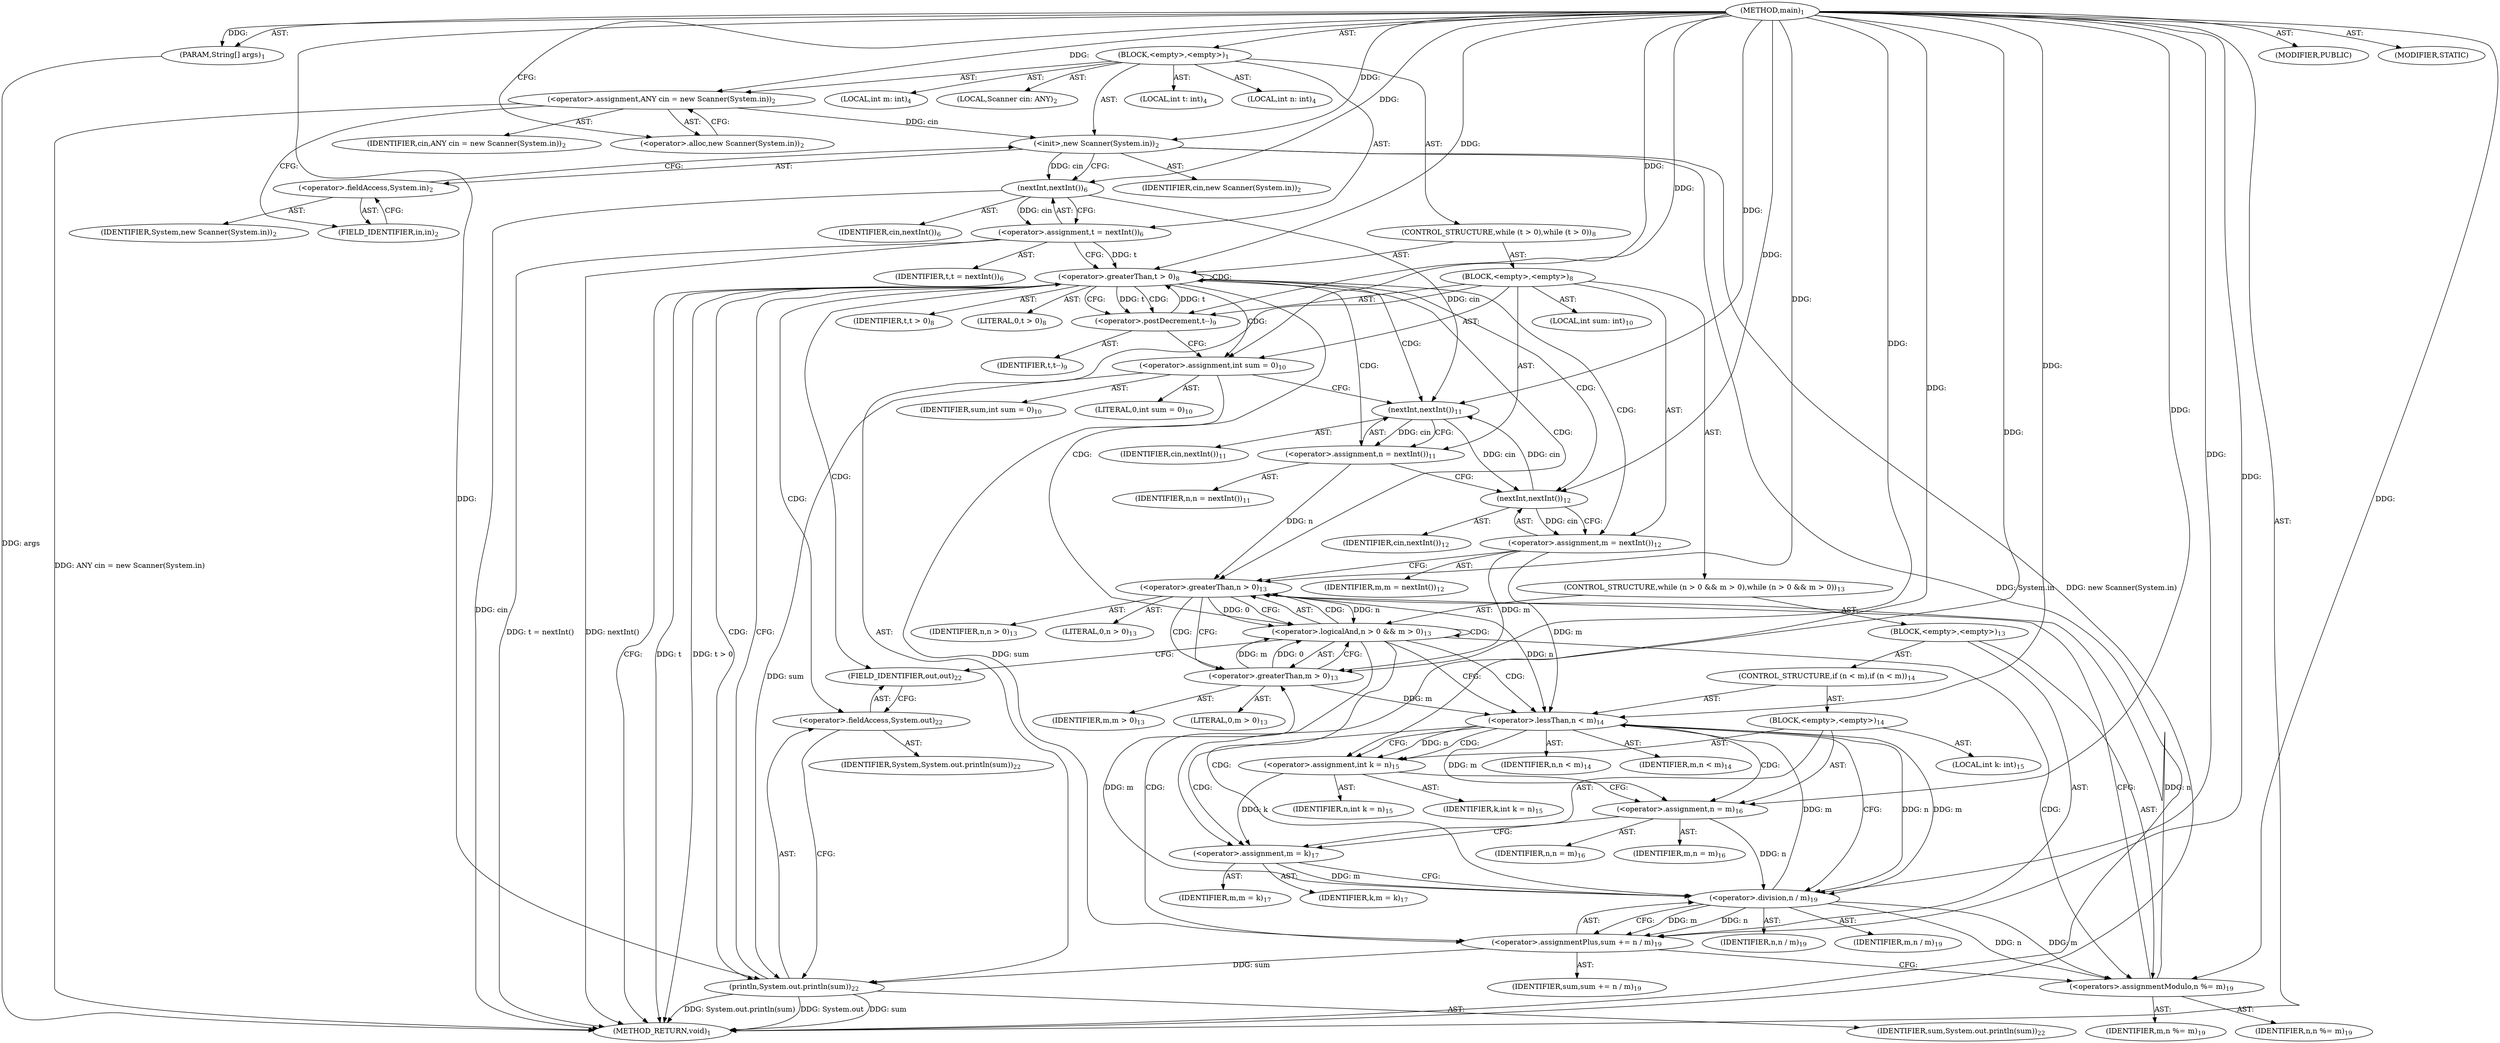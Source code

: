digraph "main" {  
"19" [label = <(METHOD,main)<SUB>1</SUB>> ]
"20" [label = <(PARAM,String[] args)<SUB>1</SUB>> ]
"21" [label = <(BLOCK,&lt;empty&gt;,&lt;empty&gt;)<SUB>1</SUB>> ]
"4" [label = <(LOCAL,Scanner cin: ANY)<SUB>2</SUB>> ]
"22" [label = <(&lt;operator&gt;.assignment,ANY cin = new Scanner(System.in))<SUB>2</SUB>> ]
"23" [label = <(IDENTIFIER,cin,ANY cin = new Scanner(System.in))<SUB>2</SUB>> ]
"24" [label = <(&lt;operator&gt;.alloc,new Scanner(System.in))<SUB>2</SUB>> ]
"25" [label = <(&lt;init&gt;,new Scanner(System.in))<SUB>2</SUB>> ]
"3" [label = <(IDENTIFIER,cin,new Scanner(System.in))<SUB>2</SUB>> ]
"26" [label = <(&lt;operator&gt;.fieldAccess,System.in)<SUB>2</SUB>> ]
"27" [label = <(IDENTIFIER,System,new Scanner(System.in))<SUB>2</SUB>> ]
"28" [label = <(FIELD_IDENTIFIER,in,in)<SUB>2</SUB>> ]
"29" [label = <(LOCAL,int t: int)<SUB>4</SUB>> ]
"30" [label = <(LOCAL,int n: int)<SUB>4</SUB>> ]
"31" [label = <(LOCAL,int m: int)<SUB>4</SUB>> ]
"32" [label = <(&lt;operator&gt;.assignment,t = nextInt())<SUB>6</SUB>> ]
"33" [label = <(IDENTIFIER,t,t = nextInt())<SUB>6</SUB>> ]
"34" [label = <(nextInt,nextInt())<SUB>6</SUB>> ]
"35" [label = <(IDENTIFIER,cin,nextInt())<SUB>6</SUB>> ]
"36" [label = <(CONTROL_STRUCTURE,while (t &gt; 0),while (t &gt; 0))<SUB>8</SUB>> ]
"37" [label = <(&lt;operator&gt;.greaterThan,t &gt; 0)<SUB>8</SUB>> ]
"38" [label = <(IDENTIFIER,t,t &gt; 0)<SUB>8</SUB>> ]
"39" [label = <(LITERAL,0,t &gt; 0)<SUB>8</SUB>> ]
"40" [label = <(BLOCK,&lt;empty&gt;,&lt;empty&gt;)<SUB>8</SUB>> ]
"41" [label = <(&lt;operator&gt;.postDecrement,t--)<SUB>9</SUB>> ]
"42" [label = <(IDENTIFIER,t,t--)<SUB>9</SUB>> ]
"43" [label = <(LOCAL,int sum: int)<SUB>10</SUB>> ]
"44" [label = <(&lt;operator&gt;.assignment,int sum = 0)<SUB>10</SUB>> ]
"45" [label = <(IDENTIFIER,sum,int sum = 0)<SUB>10</SUB>> ]
"46" [label = <(LITERAL,0,int sum = 0)<SUB>10</SUB>> ]
"47" [label = <(&lt;operator&gt;.assignment,n = nextInt())<SUB>11</SUB>> ]
"48" [label = <(IDENTIFIER,n,n = nextInt())<SUB>11</SUB>> ]
"49" [label = <(nextInt,nextInt())<SUB>11</SUB>> ]
"50" [label = <(IDENTIFIER,cin,nextInt())<SUB>11</SUB>> ]
"51" [label = <(&lt;operator&gt;.assignment,m = nextInt())<SUB>12</SUB>> ]
"52" [label = <(IDENTIFIER,m,m = nextInt())<SUB>12</SUB>> ]
"53" [label = <(nextInt,nextInt())<SUB>12</SUB>> ]
"54" [label = <(IDENTIFIER,cin,nextInt())<SUB>12</SUB>> ]
"55" [label = <(CONTROL_STRUCTURE,while (n &gt; 0 &amp;&amp; m &gt; 0),while (n &gt; 0 &amp;&amp; m &gt; 0))<SUB>13</SUB>> ]
"56" [label = <(&lt;operator&gt;.logicalAnd,n &gt; 0 &amp;&amp; m &gt; 0)<SUB>13</SUB>> ]
"57" [label = <(&lt;operator&gt;.greaterThan,n &gt; 0)<SUB>13</SUB>> ]
"58" [label = <(IDENTIFIER,n,n &gt; 0)<SUB>13</SUB>> ]
"59" [label = <(LITERAL,0,n &gt; 0)<SUB>13</SUB>> ]
"60" [label = <(&lt;operator&gt;.greaterThan,m &gt; 0)<SUB>13</SUB>> ]
"61" [label = <(IDENTIFIER,m,m &gt; 0)<SUB>13</SUB>> ]
"62" [label = <(LITERAL,0,m &gt; 0)<SUB>13</SUB>> ]
"63" [label = <(BLOCK,&lt;empty&gt;,&lt;empty&gt;)<SUB>13</SUB>> ]
"64" [label = <(CONTROL_STRUCTURE,if (n &lt; m),if (n &lt; m))<SUB>14</SUB>> ]
"65" [label = <(&lt;operator&gt;.lessThan,n &lt; m)<SUB>14</SUB>> ]
"66" [label = <(IDENTIFIER,n,n &lt; m)<SUB>14</SUB>> ]
"67" [label = <(IDENTIFIER,m,n &lt; m)<SUB>14</SUB>> ]
"68" [label = <(BLOCK,&lt;empty&gt;,&lt;empty&gt;)<SUB>14</SUB>> ]
"69" [label = <(LOCAL,int k: int)<SUB>15</SUB>> ]
"70" [label = <(&lt;operator&gt;.assignment,int k = n)<SUB>15</SUB>> ]
"71" [label = <(IDENTIFIER,k,int k = n)<SUB>15</SUB>> ]
"72" [label = <(IDENTIFIER,n,int k = n)<SUB>15</SUB>> ]
"73" [label = <(&lt;operator&gt;.assignment,n = m)<SUB>16</SUB>> ]
"74" [label = <(IDENTIFIER,n,n = m)<SUB>16</SUB>> ]
"75" [label = <(IDENTIFIER,m,n = m)<SUB>16</SUB>> ]
"76" [label = <(&lt;operator&gt;.assignment,m = k)<SUB>17</SUB>> ]
"77" [label = <(IDENTIFIER,m,m = k)<SUB>17</SUB>> ]
"78" [label = <(IDENTIFIER,k,m = k)<SUB>17</SUB>> ]
"79" [label = <(&lt;operator&gt;.assignmentPlus,sum += n / m)<SUB>19</SUB>> ]
"80" [label = <(IDENTIFIER,sum,sum += n / m)<SUB>19</SUB>> ]
"81" [label = <(&lt;operator&gt;.division,n / m)<SUB>19</SUB>> ]
"82" [label = <(IDENTIFIER,n,n / m)<SUB>19</SUB>> ]
"83" [label = <(IDENTIFIER,m,n / m)<SUB>19</SUB>> ]
"84" [label = <(&lt;operators&gt;.assignmentModulo,n %= m)<SUB>19</SUB>> ]
"85" [label = <(IDENTIFIER,n,n %= m)<SUB>19</SUB>> ]
"86" [label = <(IDENTIFIER,m,n %= m)<SUB>19</SUB>> ]
"87" [label = <(println,System.out.println(sum))<SUB>22</SUB>> ]
"88" [label = <(&lt;operator&gt;.fieldAccess,System.out)<SUB>22</SUB>> ]
"89" [label = <(IDENTIFIER,System,System.out.println(sum))<SUB>22</SUB>> ]
"90" [label = <(FIELD_IDENTIFIER,out,out)<SUB>22</SUB>> ]
"91" [label = <(IDENTIFIER,sum,System.out.println(sum))<SUB>22</SUB>> ]
"92" [label = <(MODIFIER,PUBLIC)> ]
"93" [label = <(MODIFIER,STATIC)> ]
"94" [label = <(METHOD_RETURN,void)<SUB>1</SUB>> ]
  "19" -> "20"  [ label = "AST: "] 
  "19" -> "21"  [ label = "AST: "] 
  "19" -> "92"  [ label = "AST: "] 
  "19" -> "93"  [ label = "AST: "] 
  "19" -> "94"  [ label = "AST: "] 
  "21" -> "4"  [ label = "AST: "] 
  "21" -> "22"  [ label = "AST: "] 
  "21" -> "25"  [ label = "AST: "] 
  "21" -> "29"  [ label = "AST: "] 
  "21" -> "30"  [ label = "AST: "] 
  "21" -> "31"  [ label = "AST: "] 
  "21" -> "32"  [ label = "AST: "] 
  "21" -> "36"  [ label = "AST: "] 
  "22" -> "23"  [ label = "AST: "] 
  "22" -> "24"  [ label = "AST: "] 
  "25" -> "3"  [ label = "AST: "] 
  "25" -> "26"  [ label = "AST: "] 
  "26" -> "27"  [ label = "AST: "] 
  "26" -> "28"  [ label = "AST: "] 
  "32" -> "33"  [ label = "AST: "] 
  "32" -> "34"  [ label = "AST: "] 
  "34" -> "35"  [ label = "AST: "] 
  "36" -> "37"  [ label = "AST: "] 
  "36" -> "40"  [ label = "AST: "] 
  "37" -> "38"  [ label = "AST: "] 
  "37" -> "39"  [ label = "AST: "] 
  "40" -> "41"  [ label = "AST: "] 
  "40" -> "43"  [ label = "AST: "] 
  "40" -> "44"  [ label = "AST: "] 
  "40" -> "47"  [ label = "AST: "] 
  "40" -> "51"  [ label = "AST: "] 
  "40" -> "55"  [ label = "AST: "] 
  "40" -> "87"  [ label = "AST: "] 
  "41" -> "42"  [ label = "AST: "] 
  "44" -> "45"  [ label = "AST: "] 
  "44" -> "46"  [ label = "AST: "] 
  "47" -> "48"  [ label = "AST: "] 
  "47" -> "49"  [ label = "AST: "] 
  "49" -> "50"  [ label = "AST: "] 
  "51" -> "52"  [ label = "AST: "] 
  "51" -> "53"  [ label = "AST: "] 
  "53" -> "54"  [ label = "AST: "] 
  "55" -> "56"  [ label = "AST: "] 
  "55" -> "63"  [ label = "AST: "] 
  "56" -> "57"  [ label = "AST: "] 
  "56" -> "60"  [ label = "AST: "] 
  "57" -> "58"  [ label = "AST: "] 
  "57" -> "59"  [ label = "AST: "] 
  "60" -> "61"  [ label = "AST: "] 
  "60" -> "62"  [ label = "AST: "] 
  "63" -> "64"  [ label = "AST: "] 
  "63" -> "79"  [ label = "AST: "] 
  "63" -> "84"  [ label = "AST: "] 
  "64" -> "65"  [ label = "AST: "] 
  "64" -> "68"  [ label = "AST: "] 
  "65" -> "66"  [ label = "AST: "] 
  "65" -> "67"  [ label = "AST: "] 
  "68" -> "69"  [ label = "AST: "] 
  "68" -> "70"  [ label = "AST: "] 
  "68" -> "73"  [ label = "AST: "] 
  "68" -> "76"  [ label = "AST: "] 
  "70" -> "71"  [ label = "AST: "] 
  "70" -> "72"  [ label = "AST: "] 
  "73" -> "74"  [ label = "AST: "] 
  "73" -> "75"  [ label = "AST: "] 
  "76" -> "77"  [ label = "AST: "] 
  "76" -> "78"  [ label = "AST: "] 
  "79" -> "80"  [ label = "AST: "] 
  "79" -> "81"  [ label = "AST: "] 
  "81" -> "82"  [ label = "AST: "] 
  "81" -> "83"  [ label = "AST: "] 
  "84" -> "85"  [ label = "AST: "] 
  "84" -> "86"  [ label = "AST: "] 
  "87" -> "88"  [ label = "AST: "] 
  "87" -> "91"  [ label = "AST: "] 
  "88" -> "89"  [ label = "AST: "] 
  "88" -> "90"  [ label = "AST: "] 
  "22" -> "28"  [ label = "CFG: "] 
  "25" -> "34"  [ label = "CFG: "] 
  "32" -> "37"  [ label = "CFG: "] 
  "24" -> "22"  [ label = "CFG: "] 
  "26" -> "25"  [ label = "CFG: "] 
  "34" -> "32"  [ label = "CFG: "] 
  "37" -> "94"  [ label = "CFG: "] 
  "37" -> "41"  [ label = "CFG: "] 
  "28" -> "26"  [ label = "CFG: "] 
  "41" -> "44"  [ label = "CFG: "] 
  "44" -> "49"  [ label = "CFG: "] 
  "47" -> "53"  [ label = "CFG: "] 
  "51" -> "57"  [ label = "CFG: "] 
  "87" -> "37"  [ label = "CFG: "] 
  "49" -> "47"  [ label = "CFG: "] 
  "53" -> "51"  [ label = "CFG: "] 
  "56" -> "65"  [ label = "CFG: "] 
  "56" -> "90"  [ label = "CFG: "] 
  "88" -> "87"  [ label = "CFG: "] 
  "57" -> "56"  [ label = "CFG: "] 
  "57" -> "60"  [ label = "CFG: "] 
  "60" -> "56"  [ label = "CFG: "] 
  "79" -> "84"  [ label = "CFG: "] 
  "84" -> "57"  [ label = "CFG: "] 
  "90" -> "88"  [ label = "CFG: "] 
  "65" -> "70"  [ label = "CFG: "] 
  "65" -> "81"  [ label = "CFG: "] 
  "81" -> "79"  [ label = "CFG: "] 
  "70" -> "73"  [ label = "CFG: "] 
  "73" -> "76"  [ label = "CFG: "] 
  "76" -> "81"  [ label = "CFG: "] 
  "19" -> "24"  [ label = "CFG: "] 
  "20" -> "94"  [ label = "DDG: args"] 
  "22" -> "94"  [ label = "DDG: ANY cin = new Scanner(System.in)"] 
  "25" -> "94"  [ label = "DDG: System.in"] 
  "25" -> "94"  [ label = "DDG: new Scanner(System.in)"] 
  "34" -> "94"  [ label = "DDG: cin"] 
  "32" -> "94"  [ label = "DDG: nextInt()"] 
  "32" -> "94"  [ label = "DDG: t = nextInt()"] 
  "37" -> "94"  [ label = "DDG: t"] 
  "37" -> "94"  [ label = "DDG: t &gt; 0"] 
  "87" -> "94"  [ label = "DDG: System.out"] 
  "87" -> "94"  [ label = "DDG: sum"] 
  "87" -> "94"  [ label = "DDG: System.out.println(sum)"] 
  "19" -> "20"  [ label = "DDG: "] 
  "19" -> "22"  [ label = "DDG: "] 
  "34" -> "32"  [ label = "DDG: cin"] 
  "22" -> "25"  [ label = "DDG: cin"] 
  "19" -> "25"  [ label = "DDG: "] 
  "25" -> "34"  [ label = "DDG: cin"] 
  "19" -> "34"  [ label = "DDG: "] 
  "32" -> "37"  [ label = "DDG: t"] 
  "41" -> "37"  [ label = "DDG: t"] 
  "19" -> "37"  [ label = "DDG: "] 
  "19" -> "44"  [ label = "DDG: "] 
  "49" -> "47"  [ label = "DDG: cin"] 
  "53" -> "51"  [ label = "DDG: cin"] 
  "37" -> "41"  [ label = "DDG: t"] 
  "19" -> "41"  [ label = "DDG: "] 
  "44" -> "87"  [ label = "DDG: sum"] 
  "79" -> "87"  [ label = "DDG: sum"] 
  "19" -> "87"  [ label = "DDG: "] 
  "34" -> "49"  [ label = "DDG: cin"] 
  "53" -> "49"  [ label = "DDG: cin"] 
  "19" -> "49"  [ label = "DDG: "] 
  "49" -> "53"  [ label = "DDG: cin"] 
  "19" -> "53"  [ label = "DDG: "] 
  "57" -> "56"  [ label = "DDG: n"] 
  "57" -> "56"  [ label = "DDG: 0"] 
  "60" -> "56"  [ label = "DDG: m"] 
  "60" -> "56"  [ label = "DDG: 0"] 
  "81" -> "79"  [ label = "DDG: n"] 
  "81" -> "79"  [ label = "DDG: m"] 
  "81" -> "84"  [ label = "DDG: m"] 
  "19" -> "84"  [ label = "DDG: "] 
  "47" -> "57"  [ label = "DDG: n"] 
  "84" -> "57"  [ label = "DDG: n"] 
  "19" -> "57"  [ label = "DDG: "] 
  "51" -> "60"  [ label = "DDG: m"] 
  "19" -> "60"  [ label = "DDG: "] 
  "81" -> "60"  [ label = "DDG: m"] 
  "44" -> "79"  [ label = "DDG: sum"] 
  "19" -> "79"  [ label = "DDG: "] 
  "81" -> "84"  [ label = "DDG: n"] 
  "57" -> "65"  [ label = "DDG: n"] 
  "19" -> "65"  [ label = "DDG: "] 
  "51" -> "65"  [ label = "DDG: m"] 
  "60" -> "65"  [ label = "DDG: m"] 
  "81" -> "65"  [ label = "DDG: m"] 
  "65" -> "70"  [ label = "DDG: n"] 
  "19" -> "70"  [ label = "DDG: "] 
  "65" -> "73"  [ label = "DDG: m"] 
  "19" -> "73"  [ label = "DDG: "] 
  "70" -> "76"  [ label = "DDG: k"] 
  "19" -> "76"  [ label = "DDG: "] 
  "65" -> "81"  [ label = "DDG: n"] 
  "73" -> "81"  [ label = "DDG: n"] 
  "19" -> "81"  [ label = "DDG: "] 
  "65" -> "81"  [ label = "DDG: m"] 
  "76" -> "81"  [ label = "DDG: m"] 
  "37" -> "47"  [ label = "CDG: "] 
  "37" -> "49"  [ label = "CDG: "] 
  "37" -> "51"  [ label = "CDG: "] 
  "37" -> "57"  [ label = "CDG: "] 
  "37" -> "37"  [ label = "CDG: "] 
  "37" -> "56"  [ label = "CDG: "] 
  "37" -> "87"  [ label = "CDG: "] 
  "37" -> "44"  [ label = "CDG: "] 
  "37" -> "90"  [ label = "CDG: "] 
  "37" -> "53"  [ label = "CDG: "] 
  "37" -> "88"  [ label = "CDG: "] 
  "37" -> "41"  [ label = "CDG: "] 
  "56" -> "57"  [ label = "CDG: "] 
  "56" -> "81"  [ label = "CDG: "] 
  "56" -> "84"  [ label = "CDG: "] 
  "56" -> "56"  [ label = "CDG: "] 
  "56" -> "65"  [ label = "CDG: "] 
  "56" -> "79"  [ label = "CDG: "] 
  "57" -> "60"  [ label = "CDG: "] 
  "65" -> "73"  [ label = "CDG: "] 
  "65" -> "76"  [ label = "CDG: "] 
  "65" -> "70"  [ label = "CDG: "] 
}
